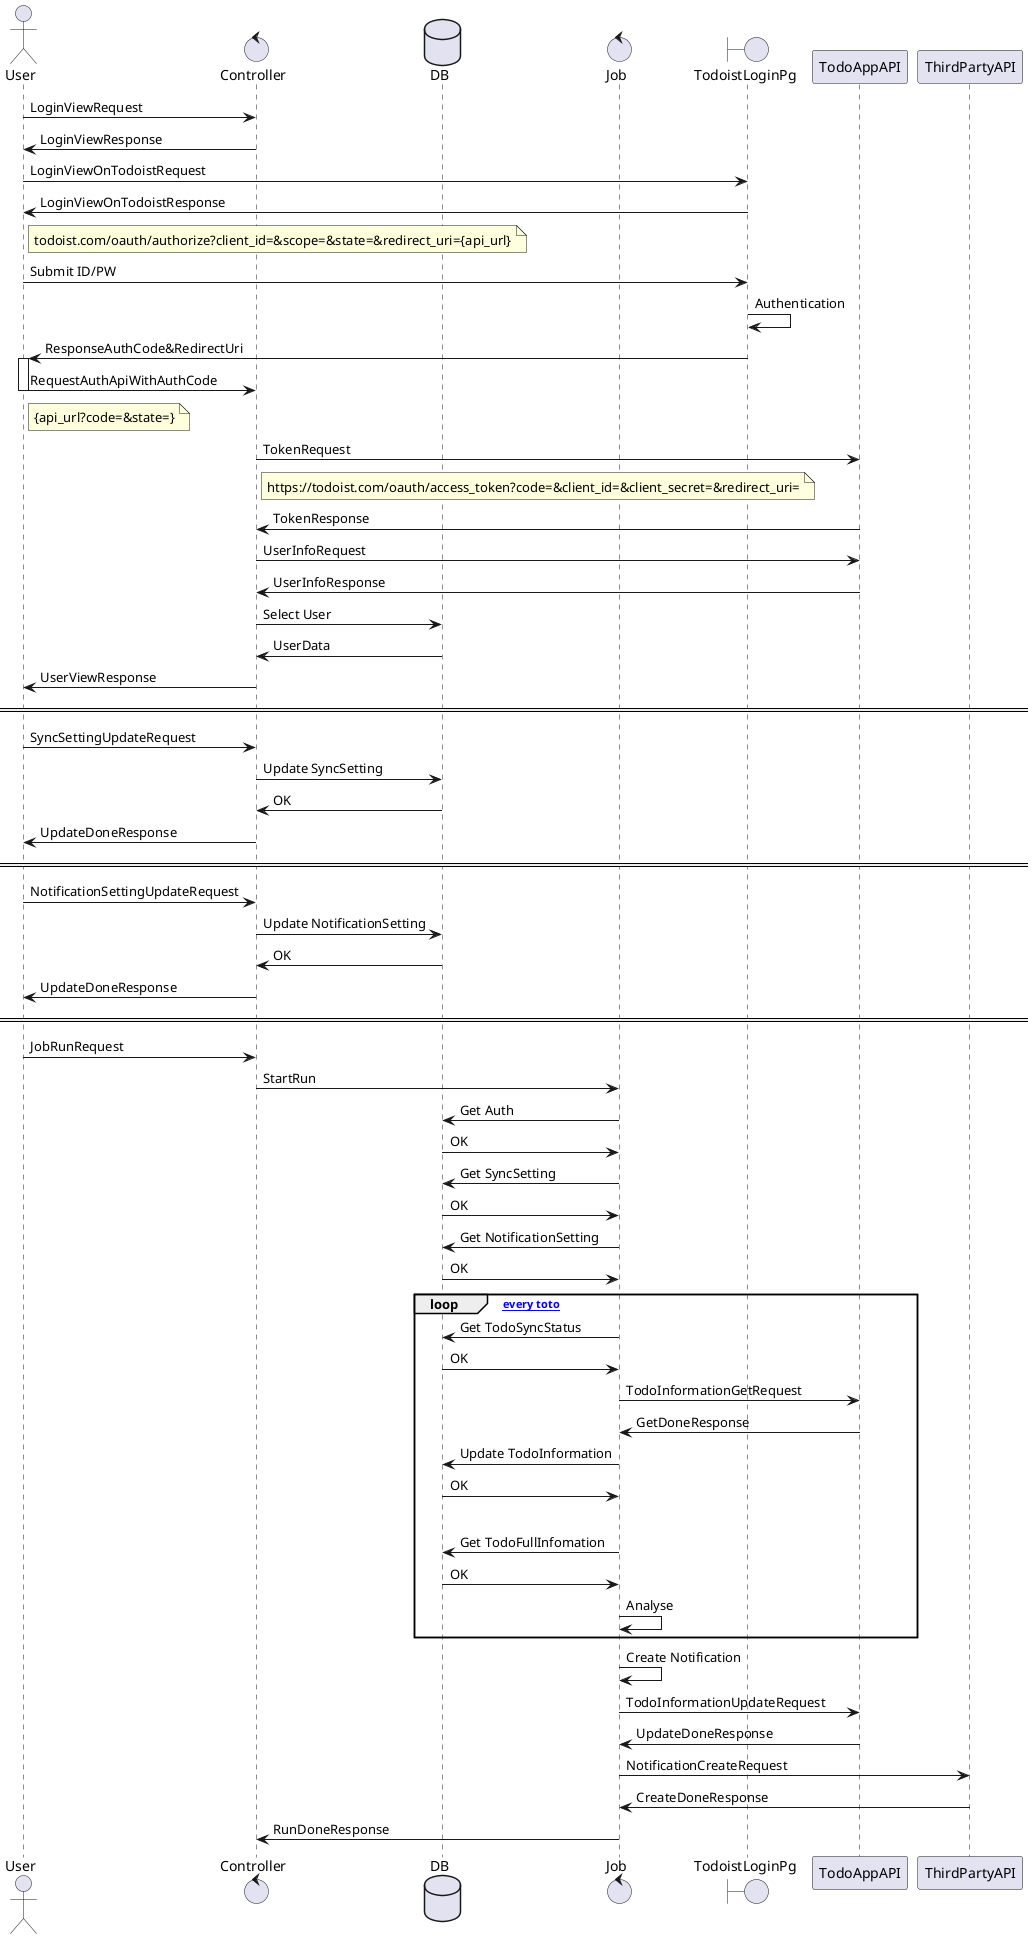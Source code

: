 @startuml
'https://plantuml.com/class-diagram

actor User
control Controller
database DB
control Job
boundary TodoistLoginPg

User -> Controller: LoginViewRequest
Controller -> User: LoginViewResponse
User -> TodoistLoginPg: LoginViewOnTodoistRequest
User <- TodoistLoginPg: LoginViewOnTodoistResponse
note right of User: todoist.com/oauth/authorize?client_id=&scope=&state=&redirect_uri={api_url}

User -> TodoistLoginPg: Submit ID/PW
TodoistLoginPg -> TodoistLoginPg: Authentication
User <- TodoistLoginPg: ResponseAuthCode&RedirectUri
activate User
User -> Controller: RequestAuthApiWithAuthCode
deactivate User
note right of User: {api_url?code=&state=}
Controller -> TodoAppAPI: TokenRequest
note right of Controller: https://todoist.com/oauth/access_token?code=&client_id=&client_secret=&redirect_uri=
Controller <- TodoAppAPI: TokenResponse
Controller -> TodoAppAPI: UserInfoRequest
Controller <- TodoAppAPI: UserInfoResponse
Controller -> DB: Select User
Controller <- DB: UserData
User <- Controller: UserViewResponse
====
User -> Controller: SyncSettingUpdateRequest
Controller -> DB: Update SyncSetting
Controller <- DB: OK
User <- Controller: UpdateDoneResponse
====
User -> Controller: NotificationSettingUpdateRequest
Controller -> DB: Update NotificationSetting
Controller <- DB: OK
User <- Controller: UpdateDoneResponse
====
User -> Controller: JobRunRequest
Controller->Job: StartRun
Job->DB: Get Auth
Job<-DB: OK
Job->DB: Get SyncSetting
Job<-DB: OK
Job->DB: Get NotificationSetting
Job<-DB: OK
loop [for every toto]
    Job->DB: Get TodoSyncStatus
    Job<-DB: OK
    Job->TodoAppAPI: TodoInformationGetRequest
    Job<-TodoAppAPI: GetDoneResponse
    Job->DB: Update TodoInformation
    Job<-DB: OK
    |||
    Job->DB: Get TodoFullInfomation
    Job<-DB: OK
    Job->Job: Analyse
end
Job->Job: Create Notification
Job->TodoAppAPI: TodoInformationUpdateRequest
Job<-TodoAppAPI: UpdateDoneResponse
Job->ThirdPartyAPI: NotificationCreateRequest
Job<-ThirdPartyAPI: CreateDoneResponse
Controller<-Job: RunDoneResponse
@enduml
